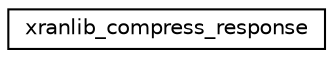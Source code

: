 digraph "Graphical Class Hierarchy"
{
 // LATEX_PDF_SIZE
  edge [fontname="Helvetica",fontsize="10",labelfontname="Helvetica",labelfontsize="10"];
  node [fontname="Helvetica",fontsize="10",shape=record];
  rankdir="LR";
  Node0 [label="xranlib_compress_response",height=0.2,width=0.4,color="black", fillcolor="white", style="filled",URL="$structxranlib__compress__response.html",tooltip="Response structure containing pointer to data and its length."];
}
